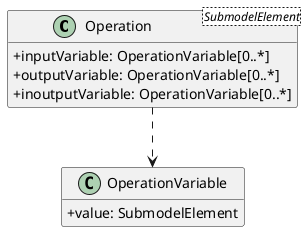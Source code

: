 @startuml
skinparam classAttributeIconSize 0
hide methods

class Operation<SubmodelElement> {
  +inputVariable: OperationVariable[0..*]
  +outputVariable: OperationVariable[0..*]
  +inoutputVariable: OperationVariable[0..*]
}
class OperationVariable {
  +value: SubmodelElement
}
Operation ..> OperationVariable
@enduml